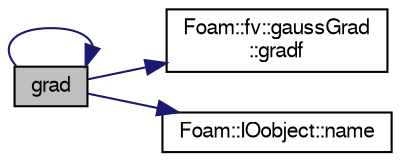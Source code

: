 digraph "grad"
{
  bgcolor="transparent";
  edge [fontname="FreeSans",fontsize="10",labelfontname="FreeSans",labelfontsize="10"];
  node [fontname="FreeSans",fontsize="10",shape=record];
  rankdir="LR";
  Node15403 [label="grad",height=0.2,width=0.4,color="black", fillcolor="grey75", style="filled", fontcolor="black"];
  Node15403 -> Node15403 [color="midnightblue",fontsize="10",style="solid",fontname="FreeSans"];
  Node15403 -> Node15404 [color="midnightblue",fontsize="10",style="solid",fontname="FreeSans"];
  Node15404 [label="Foam::fv::gaussGrad\l::gradf",height=0.2,width=0.4,color="black",URL="$a22538.html#a2a03e92f4e567da6f43f71ff58c81e98",tooltip="Return the gradient of the given field. "];
  Node15403 -> Node15405 [color="midnightblue",fontsize="10",style="solid",fontname="FreeSans"];
  Node15405 [label="Foam::IOobject::name",height=0.2,width=0.4,color="black",URL="$a26142.html#acc80e00a8ac919288fb55bd14cc88bf6",tooltip="Return name. "];
}
